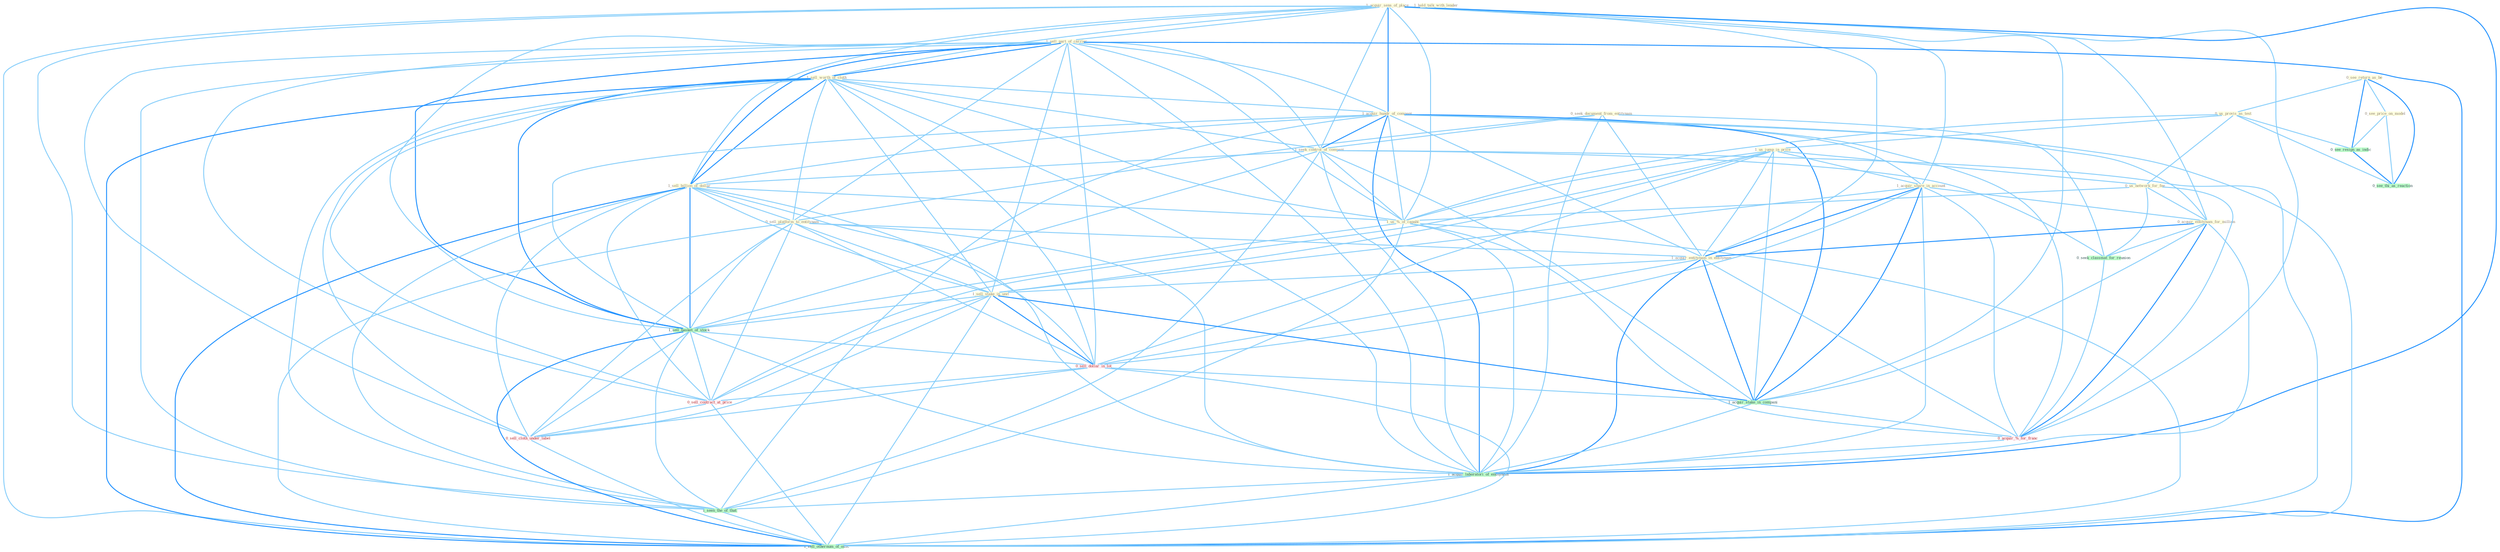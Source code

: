 Graph G{ 
    node
    [shape=polygon,style=filled,width=.5,height=.06,color="#BDFCC9",fixedsize=true,fontsize=4,
    fontcolor="#2f4f4f"];
    {node
    [color="#ffffe0", fontcolor="#8b7d6b"] "1_acquir_sens_of_place " "1_sell_part_of_carrier " "1_sell_worth_of_cloth " "0_seek_document_from_entitynam " "1_hold_talk_with_lender " "1_acquir_hundr_of_compani " "1_seek_control_of_compani " "0_see_return_as_be " "0_us_provis_as_test " "1_sell_billion_of_dollar " "1_us_jump_in_price " "0_us_network_for_fee " "1_acquir_share_in_account " "0_sell_platform_to_entitynam " "1_us_%_of_capabl " "0_acquir_entitynam_for_million " "1_acquir_entitynam_in_entitynam " "0_see_price_on_model " "1_sell_stake_in_unit "}
{node [color="#fff0f5", fontcolor="#b22222"] "0_sell_dollar_in_lot " "0_acquir_%_for_franc " "0_sell_contract_at_price " "0_sell_cloth_under_label "}
edge [color="#B0E2FF"];

	"1_acquir_sens_of_place " -- "1_sell_part_of_carrier " [w="1", color="#87cefa" ];
	"1_acquir_sens_of_place " -- "1_sell_worth_of_cloth " [w="1", color="#87cefa" ];
	"1_acquir_sens_of_place " -- "1_acquir_hundr_of_compani " [w="2", color="#1e90ff" , len=0.8];
	"1_acquir_sens_of_place " -- "1_seek_control_of_compani " [w="1", color="#87cefa" ];
	"1_acquir_sens_of_place " -- "1_sell_billion_of_dollar " [w="1", color="#87cefa" ];
	"1_acquir_sens_of_place " -- "1_acquir_share_in_account " [w="1", color="#87cefa" ];
	"1_acquir_sens_of_place " -- "1_us_%_of_capabl " [w="1", color="#87cefa" ];
	"1_acquir_sens_of_place " -- "0_acquir_entitynam_for_million " [w="1", color="#87cefa" ];
	"1_acquir_sens_of_place " -- "1_acquir_entitynam_in_entitynam " [w="1", color="#87cefa" ];
	"1_acquir_sens_of_place " -- "1_sell_basket_of_stock " [w="1", color="#87cefa" ];
	"1_acquir_sens_of_place " -- "1_acquir_stake_in_compani " [w="1", color="#87cefa" ];
	"1_acquir_sens_of_place " -- "0_acquir_%_for_franc " [w="1", color="#87cefa" ];
	"1_acquir_sens_of_place " -- "1_acquir_laboratori_of_entitynam " [w="2", color="#1e90ff" , len=0.8];
	"1_acquir_sens_of_place " -- "1_seen_the_of_that " [w="1", color="#87cefa" ];
	"1_acquir_sens_of_place " -- "1_sell_othernum_of_offic " [w="1", color="#87cefa" ];
	"1_sell_part_of_carrier " -- "1_sell_worth_of_cloth " [w="2", color="#1e90ff" , len=0.8];
	"1_sell_part_of_carrier " -- "1_acquir_hundr_of_compani " [w="1", color="#87cefa" ];
	"1_sell_part_of_carrier " -- "1_seek_control_of_compani " [w="1", color="#87cefa" ];
	"1_sell_part_of_carrier " -- "1_sell_billion_of_dollar " [w="2", color="#1e90ff" , len=0.8];
	"1_sell_part_of_carrier " -- "0_sell_platform_to_entitynam " [w="1", color="#87cefa" ];
	"1_sell_part_of_carrier " -- "1_us_%_of_capabl " [w="1", color="#87cefa" ];
	"1_sell_part_of_carrier " -- "1_sell_stake_in_unit " [w="1", color="#87cefa" ];
	"1_sell_part_of_carrier " -- "1_sell_basket_of_stock " [w="2", color="#1e90ff" , len=0.8];
	"1_sell_part_of_carrier " -- "0_sell_dollar_in_lot " [w="1", color="#87cefa" ];
	"1_sell_part_of_carrier " -- "0_sell_contract_at_price " [w="1", color="#87cefa" ];
	"1_sell_part_of_carrier " -- "1_acquir_laboratori_of_entitynam " [w="1", color="#87cefa" ];
	"1_sell_part_of_carrier " -- "0_sell_cloth_under_label " [w="1", color="#87cefa" ];
	"1_sell_part_of_carrier " -- "1_seen_the_of_that " [w="1", color="#87cefa" ];
	"1_sell_part_of_carrier " -- "1_sell_othernum_of_offic " [w="2", color="#1e90ff" , len=0.8];
	"1_sell_worth_of_cloth " -- "1_acquir_hundr_of_compani " [w="1", color="#87cefa" ];
	"1_sell_worth_of_cloth " -- "1_seek_control_of_compani " [w="1", color="#87cefa" ];
	"1_sell_worth_of_cloth " -- "1_sell_billion_of_dollar " [w="2", color="#1e90ff" , len=0.8];
	"1_sell_worth_of_cloth " -- "0_sell_platform_to_entitynam " [w="1", color="#87cefa" ];
	"1_sell_worth_of_cloth " -- "1_us_%_of_capabl " [w="1", color="#87cefa" ];
	"1_sell_worth_of_cloth " -- "1_sell_stake_in_unit " [w="1", color="#87cefa" ];
	"1_sell_worth_of_cloth " -- "1_sell_basket_of_stock " [w="2", color="#1e90ff" , len=0.8];
	"1_sell_worth_of_cloth " -- "0_sell_dollar_in_lot " [w="1", color="#87cefa" ];
	"1_sell_worth_of_cloth " -- "0_sell_contract_at_price " [w="1", color="#87cefa" ];
	"1_sell_worth_of_cloth " -- "1_acquir_laboratori_of_entitynam " [w="1", color="#87cefa" ];
	"1_sell_worth_of_cloth " -- "0_sell_cloth_under_label " [w="1", color="#87cefa" ];
	"1_sell_worth_of_cloth " -- "1_seen_the_of_that " [w="1", color="#87cefa" ];
	"1_sell_worth_of_cloth " -- "1_sell_othernum_of_offic " [w="2", color="#1e90ff" , len=0.8];
	"0_seek_document_from_entitynam " -- "1_seek_control_of_compani " [w="1", color="#87cefa" ];
	"0_seek_document_from_entitynam " -- "0_sell_platform_to_entitynam " [w="1", color="#87cefa" ];
	"0_seek_document_from_entitynam " -- "1_acquir_entitynam_in_entitynam " [w="1", color="#87cefa" ];
	"0_seek_document_from_entitynam " -- "0_seek_classmat_for_reunion " [w="1", color="#87cefa" ];
	"0_seek_document_from_entitynam " -- "1_acquir_laboratori_of_entitynam " [w="1", color="#87cefa" ];
	"1_acquir_hundr_of_compani " -- "1_seek_control_of_compani " [w="2", color="#1e90ff" , len=0.8];
	"1_acquir_hundr_of_compani " -- "1_sell_billion_of_dollar " [w="1", color="#87cefa" ];
	"1_acquir_hundr_of_compani " -- "1_acquir_share_in_account " [w="1", color="#87cefa" ];
	"1_acquir_hundr_of_compani " -- "1_us_%_of_capabl " [w="1", color="#87cefa" ];
	"1_acquir_hundr_of_compani " -- "0_acquir_entitynam_for_million " [w="1", color="#87cefa" ];
	"1_acquir_hundr_of_compani " -- "1_acquir_entitynam_in_entitynam " [w="1", color="#87cefa" ];
	"1_acquir_hundr_of_compani " -- "1_sell_basket_of_stock " [w="1", color="#87cefa" ];
	"1_acquir_hundr_of_compani " -- "1_acquir_stake_in_compani " [w="2", color="#1e90ff" , len=0.8];
	"1_acquir_hundr_of_compani " -- "0_acquir_%_for_franc " [w="1", color="#87cefa" ];
	"1_acquir_hundr_of_compani " -- "1_acquir_laboratori_of_entitynam " [w="2", color="#1e90ff" , len=0.8];
	"1_acquir_hundr_of_compani " -- "1_seen_the_of_that " [w="1", color="#87cefa" ];
	"1_acquir_hundr_of_compani " -- "1_sell_othernum_of_offic " [w="1", color="#87cefa" ];
	"1_seek_control_of_compani " -- "1_sell_billion_of_dollar " [w="1", color="#87cefa" ];
	"1_seek_control_of_compani " -- "1_us_%_of_capabl " [w="1", color="#87cefa" ];
	"1_seek_control_of_compani " -- "0_seek_classmat_for_reunion " [w="1", color="#87cefa" ];
	"1_seek_control_of_compani " -- "1_sell_basket_of_stock " [w="1", color="#87cefa" ];
	"1_seek_control_of_compani " -- "1_acquir_stake_in_compani " [w="1", color="#87cefa" ];
	"1_seek_control_of_compani " -- "1_acquir_laboratori_of_entitynam " [w="1", color="#87cefa" ];
	"1_seek_control_of_compani " -- "1_seen_the_of_that " [w="1", color="#87cefa" ];
	"1_seek_control_of_compani " -- "1_sell_othernum_of_offic " [w="1", color="#87cefa" ];
	"0_see_return_as_be " -- "0_us_provis_as_test " [w="1", color="#87cefa" ];
	"0_see_return_as_be " -- "0_see_price_on_model " [w="1", color="#87cefa" ];
	"0_see_return_as_be " -- "0_see_resign_as_indic " [w="2", color="#1e90ff" , len=0.8];
	"0_see_return_as_be " -- "0_see_thi_as_reaction " [w="2", color="#1e90ff" , len=0.8];
	"0_us_provis_as_test " -- "1_us_jump_in_price " [w="1", color="#87cefa" ];
	"0_us_provis_as_test " -- "0_us_network_for_fee " [w="1", color="#87cefa" ];
	"0_us_provis_as_test " -- "1_us_%_of_capabl " [w="1", color="#87cefa" ];
	"0_us_provis_as_test " -- "0_see_resign_as_indic " [w="1", color="#87cefa" ];
	"0_us_provis_as_test " -- "0_see_thi_as_reaction " [w="1", color="#87cefa" ];
	"1_sell_billion_of_dollar " -- "0_sell_platform_to_entitynam " [w="1", color="#87cefa" ];
	"1_sell_billion_of_dollar " -- "1_us_%_of_capabl " [w="1", color="#87cefa" ];
	"1_sell_billion_of_dollar " -- "1_sell_stake_in_unit " [w="1", color="#87cefa" ];
	"1_sell_billion_of_dollar " -- "1_sell_basket_of_stock " [w="2", color="#1e90ff" , len=0.8];
	"1_sell_billion_of_dollar " -- "0_sell_dollar_in_lot " [w="1", color="#87cefa" ];
	"1_sell_billion_of_dollar " -- "0_sell_contract_at_price " [w="1", color="#87cefa" ];
	"1_sell_billion_of_dollar " -- "1_acquir_laboratori_of_entitynam " [w="1", color="#87cefa" ];
	"1_sell_billion_of_dollar " -- "0_sell_cloth_under_label " [w="1", color="#87cefa" ];
	"1_sell_billion_of_dollar " -- "1_seen_the_of_that " [w="1", color="#87cefa" ];
	"1_sell_billion_of_dollar " -- "1_sell_othernum_of_offic " [w="2", color="#1e90ff" , len=0.8];
	"1_us_jump_in_price " -- "0_us_network_for_fee " [w="1", color="#87cefa" ];
	"1_us_jump_in_price " -- "1_acquir_share_in_account " [w="1", color="#87cefa" ];
	"1_us_jump_in_price " -- "1_us_%_of_capabl " [w="1", color="#87cefa" ];
	"1_us_jump_in_price " -- "1_acquir_entitynam_in_entitynam " [w="1", color="#87cefa" ];
	"1_us_jump_in_price " -- "1_sell_stake_in_unit " [w="1", color="#87cefa" ];
	"1_us_jump_in_price " -- "0_sell_dollar_in_lot " [w="1", color="#87cefa" ];
	"1_us_jump_in_price " -- "1_acquir_stake_in_compani " [w="1", color="#87cefa" ];
	"1_us_jump_in_price " -- "0_sell_contract_at_price " [w="1", color="#87cefa" ];
	"0_us_network_for_fee " -- "1_us_%_of_capabl " [w="1", color="#87cefa" ];
	"0_us_network_for_fee " -- "0_acquir_entitynam_for_million " [w="1", color="#87cefa" ];
	"0_us_network_for_fee " -- "0_seek_classmat_for_reunion " [w="1", color="#87cefa" ];
	"0_us_network_for_fee " -- "0_acquir_%_for_franc " [w="1", color="#87cefa" ];
	"1_acquir_share_in_account " -- "0_acquir_entitynam_for_million " [w="1", color="#87cefa" ];
	"1_acquir_share_in_account " -- "1_acquir_entitynam_in_entitynam " [w="2", color="#1e90ff" , len=0.8];
	"1_acquir_share_in_account " -- "1_sell_stake_in_unit " [w="1", color="#87cefa" ];
	"1_acquir_share_in_account " -- "0_sell_dollar_in_lot " [w="1", color="#87cefa" ];
	"1_acquir_share_in_account " -- "1_acquir_stake_in_compani " [w="2", color="#1e90ff" , len=0.8];
	"1_acquir_share_in_account " -- "0_acquir_%_for_franc " [w="1", color="#87cefa" ];
	"1_acquir_share_in_account " -- "1_acquir_laboratori_of_entitynam " [w="1", color="#87cefa" ];
	"0_sell_platform_to_entitynam " -- "1_acquir_entitynam_in_entitynam " [w="1", color="#87cefa" ];
	"0_sell_platform_to_entitynam " -- "1_sell_stake_in_unit " [w="1", color="#87cefa" ];
	"0_sell_platform_to_entitynam " -- "1_sell_basket_of_stock " [w="1", color="#87cefa" ];
	"0_sell_platform_to_entitynam " -- "0_sell_dollar_in_lot " [w="1", color="#87cefa" ];
	"0_sell_platform_to_entitynam " -- "0_sell_contract_at_price " [w="1", color="#87cefa" ];
	"0_sell_platform_to_entitynam " -- "1_acquir_laboratori_of_entitynam " [w="1", color="#87cefa" ];
	"0_sell_platform_to_entitynam " -- "0_sell_cloth_under_label " [w="1", color="#87cefa" ];
	"0_sell_platform_to_entitynam " -- "1_sell_othernum_of_offic " [w="1", color="#87cefa" ];
	"1_us_%_of_capabl " -- "1_sell_basket_of_stock " [w="1", color="#87cefa" ];
	"1_us_%_of_capabl " -- "0_acquir_%_for_franc " [w="1", color="#87cefa" ];
	"1_us_%_of_capabl " -- "1_acquir_laboratori_of_entitynam " [w="1", color="#87cefa" ];
	"1_us_%_of_capabl " -- "1_seen_the_of_that " [w="1", color="#87cefa" ];
	"1_us_%_of_capabl " -- "1_sell_othernum_of_offic " [w="1", color="#87cefa" ];
	"0_acquir_entitynam_for_million " -- "1_acquir_entitynam_in_entitynam " [w="2", color="#1e90ff" , len=0.8];
	"0_acquir_entitynam_for_million " -- "0_seek_classmat_for_reunion " [w="1", color="#87cefa" ];
	"0_acquir_entitynam_for_million " -- "1_acquir_stake_in_compani " [w="1", color="#87cefa" ];
	"0_acquir_entitynam_for_million " -- "0_acquir_%_for_franc " [w="2", color="#1e90ff" , len=0.8];
	"0_acquir_entitynam_for_million " -- "1_acquir_laboratori_of_entitynam " [w="1", color="#87cefa" ];
	"1_acquir_entitynam_in_entitynam " -- "1_sell_stake_in_unit " [w="1", color="#87cefa" ];
	"1_acquir_entitynam_in_entitynam " -- "0_sell_dollar_in_lot " [w="1", color="#87cefa" ];
	"1_acquir_entitynam_in_entitynam " -- "1_acquir_stake_in_compani " [w="2", color="#1e90ff" , len=0.8];
	"1_acquir_entitynam_in_entitynam " -- "0_acquir_%_for_franc " [w="1", color="#87cefa" ];
	"1_acquir_entitynam_in_entitynam " -- "1_acquir_laboratori_of_entitynam " [w="2", color="#1e90ff" , len=0.8];
	"0_see_price_on_model " -- "0_see_resign_as_indic " [w="1", color="#87cefa" ];
	"0_see_price_on_model " -- "0_see_thi_as_reaction " [w="1", color="#87cefa" ];
	"1_sell_stake_in_unit " -- "1_sell_basket_of_stock " [w="1", color="#87cefa" ];
	"1_sell_stake_in_unit " -- "0_sell_dollar_in_lot " [w="2", color="#1e90ff" , len=0.8];
	"1_sell_stake_in_unit " -- "1_acquir_stake_in_compani " [w="2", color="#1e90ff" , len=0.8];
	"1_sell_stake_in_unit " -- "0_sell_contract_at_price " [w="1", color="#87cefa" ];
	"1_sell_stake_in_unit " -- "0_sell_cloth_under_label " [w="1", color="#87cefa" ];
	"1_sell_stake_in_unit " -- "1_sell_othernum_of_offic " [w="1", color="#87cefa" ];
	"0_seek_classmat_for_reunion " -- "0_acquir_%_for_franc " [w="1", color="#87cefa" ];
	"1_sell_basket_of_stock " -- "0_sell_dollar_in_lot " [w="1", color="#87cefa" ];
	"1_sell_basket_of_stock " -- "0_sell_contract_at_price " [w="1", color="#87cefa" ];
	"1_sell_basket_of_stock " -- "1_acquir_laboratori_of_entitynam " [w="1", color="#87cefa" ];
	"1_sell_basket_of_stock " -- "0_sell_cloth_under_label " [w="1", color="#87cefa" ];
	"1_sell_basket_of_stock " -- "1_seen_the_of_that " [w="1", color="#87cefa" ];
	"1_sell_basket_of_stock " -- "1_sell_othernum_of_offic " [w="2", color="#1e90ff" , len=0.8];
	"0_sell_dollar_in_lot " -- "1_acquir_stake_in_compani " [w="1", color="#87cefa" ];
	"0_sell_dollar_in_lot " -- "0_sell_contract_at_price " [w="1", color="#87cefa" ];
	"0_sell_dollar_in_lot " -- "0_sell_cloth_under_label " [w="1", color="#87cefa" ];
	"0_sell_dollar_in_lot " -- "1_sell_othernum_of_offic " [w="1", color="#87cefa" ];
	"0_see_resign_as_indic " -- "0_see_thi_as_reaction " [w="2", color="#1e90ff" , len=0.8];
	"1_acquir_stake_in_compani " -- "0_acquir_%_for_franc " [w="1", color="#87cefa" ];
	"1_acquir_stake_in_compani " -- "1_acquir_laboratori_of_entitynam " [w="1", color="#87cefa" ];
	"0_acquir_%_for_franc " -- "1_acquir_laboratori_of_entitynam " [w="1", color="#87cefa" ];
	"0_sell_contract_at_price " -- "0_sell_cloth_under_label " [w="1", color="#87cefa" ];
	"0_sell_contract_at_price " -- "1_sell_othernum_of_offic " [w="1", color="#87cefa" ];
	"1_acquir_laboratori_of_entitynam " -- "1_seen_the_of_that " [w="1", color="#87cefa" ];
	"1_acquir_laboratori_of_entitynam " -- "1_sell_othernum_of_offic " [w="1", color="#87cefa" ];
	"0_sell_cloth_under_label " -- "1_sell_othernum_of_offic " [w="1", color="#87cefa" ];
	"1_seen_the_of_that " -- "1_sell_othernum_of_offic " [w="1", color="#87cefa" ];
}